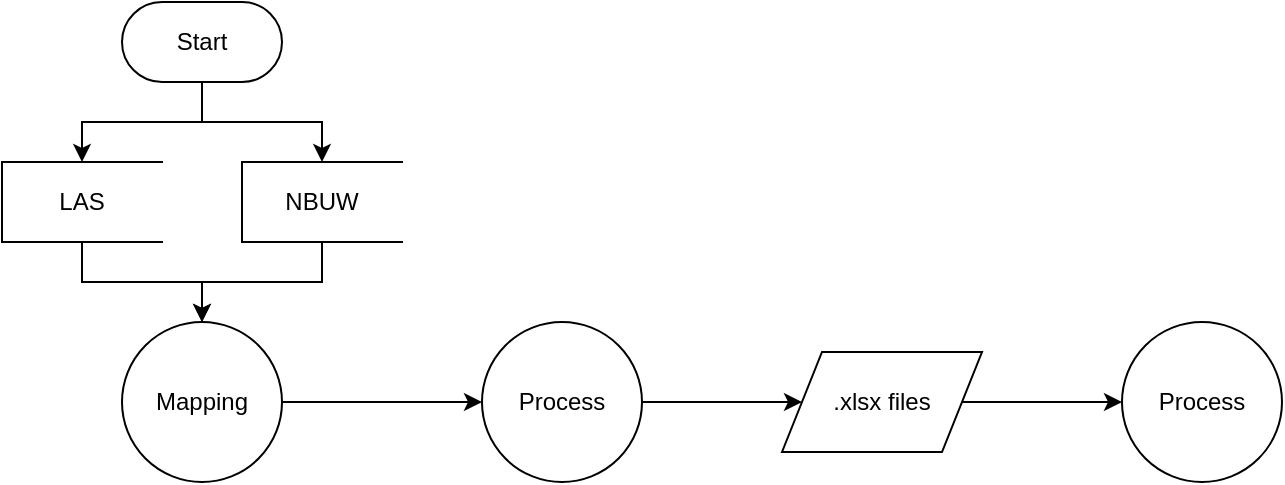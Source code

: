 <mxfile version="24.7.7">
  <diagram name="Page-1" id="_zPgI1Q9azc6xomA_cLy">
    <mxGraphModel dx="1257" dy="718" grid="1" gridSize="10" guides="1" tooltips="1" connect="1" arrows="1" fold="1" page="1" pageScale="1" pageWidth="1100" pageHeight="850" math="0" shadow="0">
      <root>
        <mxCell id="0" />
        <mxCell id="1" parent="0" />
        <mxCell id="dtMX1TJVlTVmobJGIK8u-3" style="edgeStyle=orthogonalEdgeStyle;rounded=0;orthogonalLoop=1;jettySize=auto;html=1;entryX=0.5;entryY=0;entryDx=0;entryDy=0;" edge="1" parent="1" source="dtMX1TJVlTVmobJGIK8u-1" target="dtMX1TJVlTVmobJGIK8u-2">
          <mxGeometry relative="1" as="geometry" />
        </mxCell>
        <mxCell id="dtMX1TJVlTVmobJGIK8u-1" value="Start" style="html=1;dashed=0;whiteSpace=wrap;shape=mxgraph.dfd.start" vertex="1" parent="1">
          <mxGeometry x="100" y="200" width="80" height="40" as="geometry" />
        </mxCell>
        <mxCell id="dtMX1TJVlTVmobJGIK8u-7" style="edgeStyle=orthogonalEdgeStyle;rounded=0;orthogonalLoop=1;jettySize=auto;html=1;entryX=0.5;entryY=0;entryDx=0;entryDy=0;" edge="1" parent="1" source="dtMX1TJVlTVmobJGIK8u-2" target="dtMX1TJVlTVmobJGIK8u-6">
          <mxGeometry relative="1" as="geometry" />
        </mxCell>
        <mxCell id="dtMX1TJVlTVmobJGIK8u-2" value="LAS" style="html=1;dashed=0;whiteSpace=wrap;shape=partialRectangle;right=0;" vertex="1" parent="1">
          <mxGeometry x="40" y="280" width="80" height="40" as="geometry" />
        </mxCell>
        <mxCell id="dtMX1TJVlTVmobJGIK8u-8" style="edgeStyle=orthogonalEdgeStyle;rounded=0;orthogonalLoop=1;jettySize=auto;html=1;entryX=0.5;entryY=0;entryDx=0;entryDy=0;" edge="1" parent="1" source="dtMX1TJVlTVmobJGIK8u-4" target="dtMX1TJVlTVmobJGIK8u-6">
          <mxGeometry relative="1" as="geometry" />
        </mxCell>
        <mxCell id="dtMX1TJVlTVmobJGIK8u-4" value="NBUW" style="html=1;dashed=0;whiteSpace=wrap;shape=partialRectangle;right=0;" vertex="1" parent="1">
          <mxGeometry x="160" y="280" width="80" height="40" as="geometry" />
        </mxCell>
        <mxCell id="dtMX1TJVlTVmobJGIK8u-5" style="edgeStyle=orthogonalEdgeStyle;rounded=0;orthogonalLoop=1;jettySize=auto;html=1;entryX=0.5;entryY=0;entryDx=0;entryDy=0;exitX=0.5;exitY=0.5;exitDx=0;exitDy=20;exitPerimeter=0;" edge="1" parent="1" source="dtMX1TJVlTVmobJGIK8u-1" target="dtMX1TJVlTVmobJGIK8u-4">
          <mxGeometry relative="1" as="geometry">
            <mxPoint x="150" y="250" as="sourcePoint" />
            <mxPoint x="90" y="290" as="targetPoint" />
          </mxGeometry>
        </mxCell>
        <mxCell id="dtMX1TJVlTVmobJGIK8u-9" style="edgeStyle=orthogonalEdgeStyle;rounded=0;orthogonalLoop=1;jettySize=auto;html=1;entryX=0;entryY=0.5;entryDx=0;entryDy=0;" edge="1" parent="1" source="dtMX1TJVlTVmobJGIK8u-6" target="dtMX1TJVlTVmobJGIK8u-10">
          <mxGeometry relative="1" as="geometry">
            <mxPoint x="280" y="400" as="targetPoint" />
          </mxGeometry>
        </mxCell>
        <mxCell id="dtMX1TJVlTVmobJGIK8u-6" value="Mapping" style="shape=ellipse;html=1;dashed=0;whiteSpace=wrap;perimeter=ellipsePerimeter;aspect=fixed;" vertex="1" parent="1">
          <mxGeometry x="100" y="360" width="80" height="80" as="geometry" />
        </mxCell>
        <mxCell id="dtMX1TJVlTVmobJGIK8u-11" style="edgeStyle=orthogonalEdgeStyle;rounded=0;orthogonalLoop=1;jettySize=auto;html=1;" edge="1" parent="1" source="dtMX1TJVlTVmobJGIK8u-10">
          <mxGeometry relative="1" as="geometry">
            <mxPoint x="440" y="400" as="targetPoint" />
          </mxGeometry>
        </mxCell>
        <mxCell id="dtMX1TJVlTVmobJGIK8u-10" value="Process" style="shape=ellipse;html=1;dashed=0;whiteSpace=wrap;perimeter=ellipsePerimeter;aspect=fixed;" vertex="1" parent="1">
          <mxGeometry x="280" y="360" width="80" height="80" as="geometry" />
        </mxCell>
        <mxCell id="dtMX1TJVlTVmobJGIK8u-15" style="edgeStyle=orthogonalEdgeStyle;rounded=0;orthogonalLoop=1;jettySize=auto;html=1;entryX=0;entryY=0.5;entryDx=0;entryDy=0;" edge="1" parent="1" source="dtMX1TJVlTVmobJGIK8u-12" target="dtMX1TJVlTVmobJGIK8u-14">
          <mxGeometry relative="1" as="geometry" />
        </mxCell>
        <mxCell id="dtMX1TJVlTVmobJGIK8u-12" value=".xlsx files" style="shape=parallelogram;perimeter=parallelogramPerimeter;whiteSpace=wrap;html=1;dashed=0;" vertex="1" parent="1">
          <mxGeometry x="430" y="375" width="100" height="50" as="geometry" />
        </mxCell>
        <mxCell id="dtMX1TJVlTVmobJGIK8u-14" value="Process" style="shape=ellipse;html=1;dashed=0;whiteSpace=wrap;perimeter=ellipsePerimeter;aspect=fixed;" vertex="1" parent="1">
          <mxGeometry x="600" y="360" width="80" height="80" as="geometry" />
        </mxCell>
      </root>
    </mxGraphModel>
  </diagram>
</mxfile>
